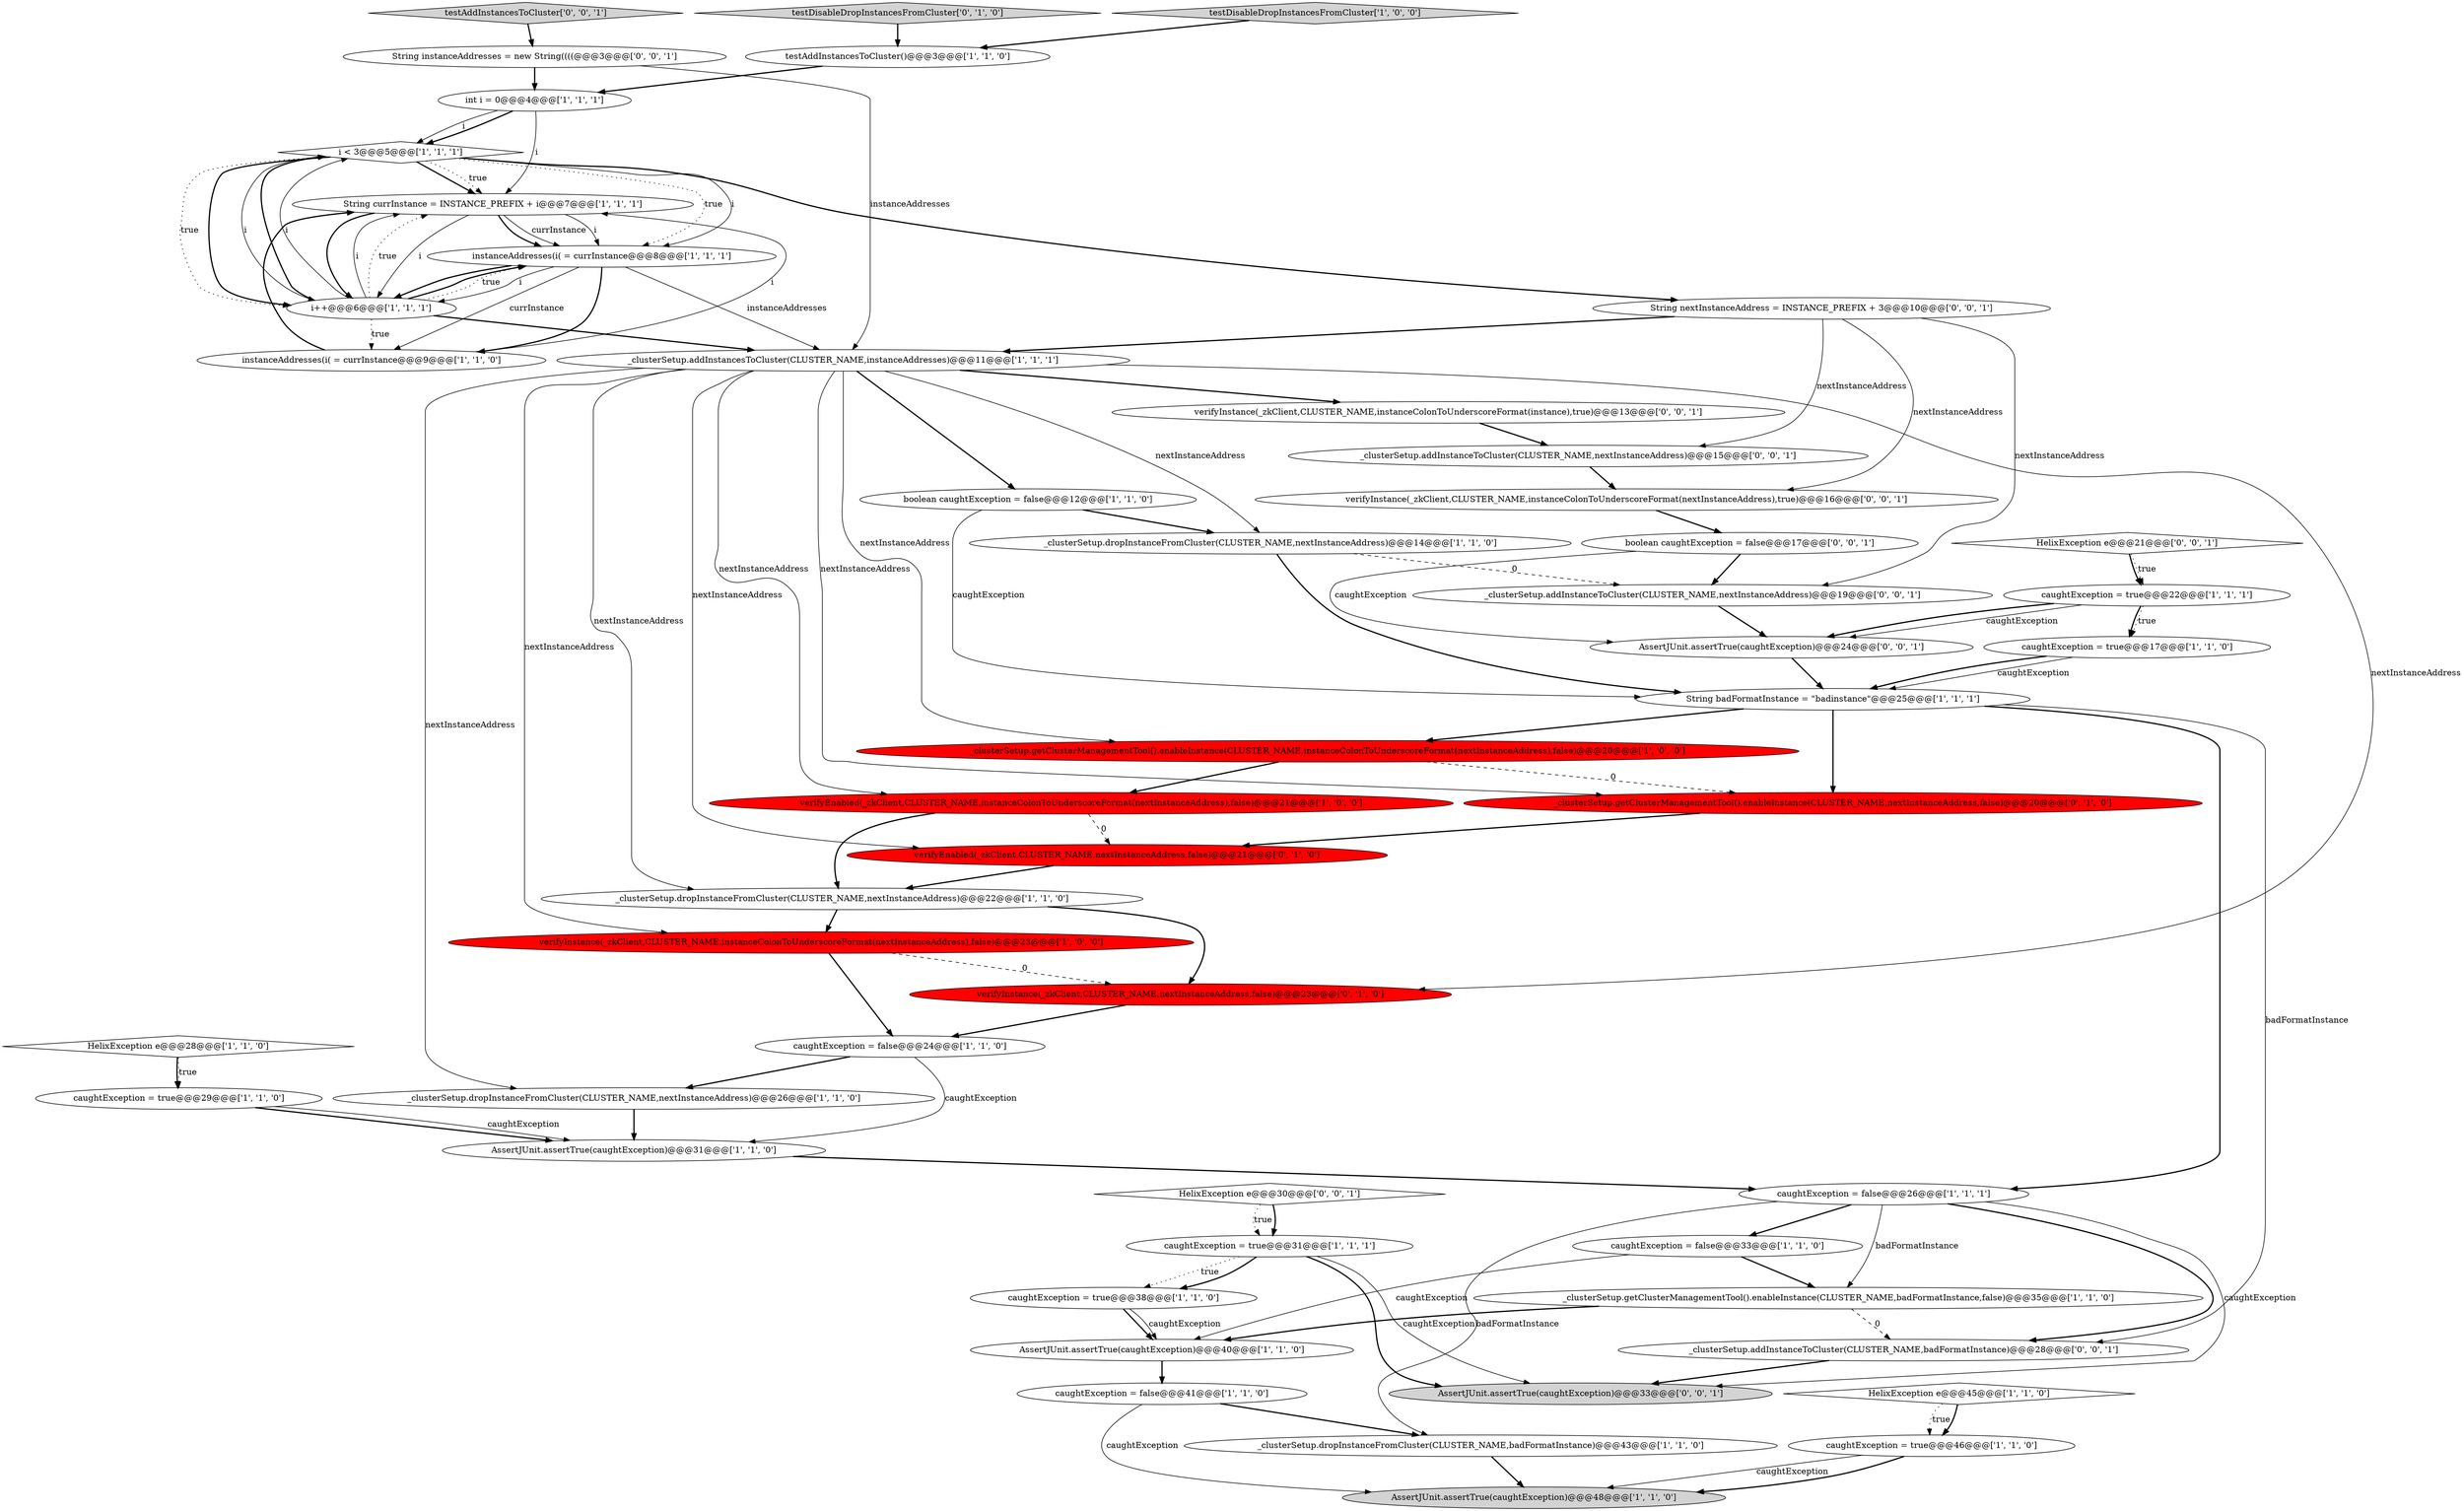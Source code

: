 digraph {
35 [style = filled, label = "_clusterSetup.getClusterManagementTool().enableInstance(CLUSTER_NAME,nextInstanceAddress,false)@@@20@@@['0', '1', '0']", fillcolor = red, shape = ellipse image = "AAA1AAABBB2BBB"];
36 [style = filled, label = "verifyEnabled(_zkClient,CLUSTER_NAME,nextInstanceAddress,false)@@@21@@@['0', '1', '0']", fillcolor = red, shape = ellipse image = "AAA1AAABBB2BBB"];
46 [style = filled, label = "AssertJUnit.assertTrue(caughtException)@@@33@@@['0', '0', '1']", fillcolor = lightgray, shape = ellipse image = "AAA0AAABBB3BBB"];
44 [style = filled, label = "String nextInstanceAddress = INSTANCE_PREFIX + 3@@@10@@@['0', '0', '1']", fillcolor = white, shape = ellipse image = "AAA0AAABBB3BBB"];
30 [style = filled, label = "String currInstance = INSTANCE_PREFIX + i@@@7@@@['1', '1', '1']", fillcolor = white, shape = ellipse image = "AAA0AAABBB1BBB"];
14 [style = filled, label = "HelixException e@@@45@@@['1', '1', '0']", fillcolor = white, shape = diamond image = "AAA0AAABBB1BBB"];
38 [style = filled, label = "_clusterSetup.addInstanceToCluster(CLUSTER_NAME,badFormatInstance)@@@28@@@['0', '0', '1']", fillcolor = white, shape = ellipse image = "AAA0AAABBB3BBB"];
7 [style = filled, label = "caughtException = true@@@29@@@['1', '1', '0']", fillcolor = white, shape = ellipse image = "AAA0AAABBB1BBB"];
33 [style = filled, label = "_clusterSetup.addInstancesToCluster(CLUSTER_NAME,instanceAddresses)@@@11@@@['1', '1', '1']", fillcolor = white, shape = ellipse image = "AAA0AAABBB1BBB"];
15 [style = filled, label = "instanceAddresses(i( = currInstance@@@8@@@['1', '1', '1']", fillcolor = white, shape = ellipse image = "AAA0AAABBB1BBB"];
26 [style = filled, label = "int i = 0@@@4@@@['1', '1', '1']", fillcolor = white, shape = ellipse image = "AAA0AAABBB1BBB"];
48 [style = filled, label = "HelixException e@@@21@@@['0', '0', '1']", fillcolor = white, shape = diamond image = "AAA0AAABBB3BBB"];
4 [style = filled, label = "_clusterSetup.dropInstanceFromCluster(CLUSTER_NAME,nextInstanceAddress)@@@14@@@['1', '1', '0']", fillcolor = white, shape = ellipse image = "AAA0AAABBB1BBB"];
25 [style = filled, label = "verifyInstance(_zkClient,CLUSTER_NAME,instanceColonToUnderscoreFormat(nextInstanceAddress),false)@@@23@@@['1', '0', '0']", fillcolor = red, shape = ellipse image = "AAA1AAABBB1BBB"];
10 [style = filled, label = "testAddInstancesToCluster()@@@3@@@['1', '1', '0']", fillcolor = white, shape = ellipse image = "AAA0AAABBB1BBB"];
8 [style = filled, label = "AssertJUnit.assertTrue(caughtException)@@@40@@@['1', '1', '0']", fillcolor = white, shape = ellipse image = "AAA0AAABBB1BBB"];
2 [style = filled, label = "boolean caughtException = false@@@12@@@['1', '1', '0']", fillcolor = white, shape = ellipse image = "AAA0AAABBB1BBB"];
1 [style = filled, label = "caughtException = false@@@26@@@['1', '1', '1']", fillcolor = white, shape = ellipse image = "AAA0AAABBB1BBB"];
40 [style = filled, label = "_clusterSetup.addInstanceToCluster(CLUSTER_NAME,nextInstanceAddress)@@@19@@@['0', '0', '1']", fillcolor = white, shape = ellipse image = "AAA0AAABBB3BBB"];
23 [style = filled, label = "caughtException = true@@@46@@@['1', '1', '0']", fillcolor = white, shape = ellipse image = "AAA0AAABBB1BBB"];
16 [style = filled, label = "caughtException = true@@@17@@@['1', '1', '0']", fillcolor = white, shape = ellipse image = "AAA0AAABBB1BBB"];
43 [style = filled, label = "verifyInstance(_zkClient,CLUSTER_NAME,instanceColonToUnderscoreFormat(nextInstanceAddress),true)@@@16@@@['0', '0', '1']", fillcolor = white, shape = ellipse image = "AAA0AAABBB3BBB"];
27 [style = filled, label = "caughtException = false@@@33@@@['1', '1', '0']", fillcolor = white, shape = ellipse image = "AAA0AAABBB1BBB"];
13 [style = filled, label = "_clusterSetup.getClusterManagementTool().enableInstance(CLUSTER_NAME,instanceColonToUnderscoreFormat(nextInstanceAddress),false)@@@20@@@['1', '0', '0']", fillcolor = red, shape = ellipse image = "AAA1AAABBB1BBB"];
45 [style = filled, label = "boolean caughtException = false@@@17@@@['0', '0', '1']", fillcolor = white, shape = ellipse image = "AAA0AAABBB3BBB"];
18 [style = filled, label = "AssertJUnit.assertTrue(caughtException)@@@48@@@['1', '1', '0']", fillcolor = lightgray, shape = ellipse image = "AAA0AAABBB1BBB"];
9 [style = filled, label = "caughtException = true@@@22@@@['1', '1', '1']", fillcolor = white, shape = ellipse image = "AAA0AAABBB1BBB"];
21 [style = filled, label = "_clusterSetup.dropInstanceFromCluster(CLUSTER_NAME,badFormatInstance)@@@43@@@['1', '1', '0']", fillcolor = white, shape = ellipse image = "AAA0AAABBB1BBB"];
12 [style = filled, label = "String badFormatInstance = \"badinstance\"@@@25@@@['1', '1', '1']", fillcolor = white, shape = ellipse image = "AAA0AAABBB1BBB"];
6 [style = filled, label = "instanceAddresses(i( = currInstance@@@9@@@['1', '1', '0']", fillcolor = white, shape = ellipse image = "AAA0AAABBB1BBB"];
34 [style = filled, label = "testDisableDropInstancesFromCluster['0', '1', '0']", fillcolor = lightgray, shape = diamond image = "AAA0AAABBB2BBB"];
42 [style = filled, label = "String instanceAddresses = new String((((@@@3@@@['0', '0', '1']", fillcolor = white, shape = ellipse image = "AAA0AAABBB3BBB"];
17 [style = filled, label = "_clusterSetup.dropInstanceFromCluster(CLUSTER_NAME,nextInstanceAddress)@@@26@@@['1', '1', '0']", fillcolor = white, shape = ellipse image = "AAA0AAABBB1BBB"];
0 [style = filled, label = "HelixException e@@@28@@@['1', '1', '0']", fillcolor = white, shape = diamond image = "AAA0AAABBB1BBB"];
20 [style = filled, label = "testDisableDropInstancesFromCluster['1', '0', '0']", fillcolor = lightgray, shape = diamond image = "AAA0AAABBB1BBB"];
32 [style = filled, label = "AssertJUnit.assertTrue(caughtException)@@@31@@@['1', '1', '0']", fillcolor = white, shape = ellipse image = "AAA0AAABBB1BBB"];
50 [style = filled, label = "testAddInstancesToCluster['0', '0', '1']", fillcolor = lightgray, shape = diamond image = "AAA0AAABBB3BBB"];
22 [style = filled, label = "caughtException = false@@@24@@@['1', '1', '0']", fillcolor = white, shape = ellipse image = "AAA0AAABBB1BBB"];
31 [style = filled, label = "caughtException = true@@@31@@@['1', '1', '1']", fillcolor = white, shape = ellipse image = "AAA0AAABBB1BBB"];
3 [style = filled, label = "caughtException = false@@@41@@@['1', '1', '0']", fillcolor = white, shape = ellipse image = "AAA0AAABBB1BBB"];
41 [style = filled, label = "HelixException e@@@30@@@['0', '0', '1']", fillcolor = white, shape = diamond image = "AAA0AAABBB3BBB"];
11 [style = filled, label = "verifyEnabled(_zkClient,CLUSTER_NAME,instanceColonToUnderscoreFormat(nextInstanceAddress),false)@@@21@@@['1', '0', '0']", fillcolor = red, shape = ellipse image = "AAA1AAABBB1BBB"];
24 [style = filled, label = "_clusterSetup.getClusterManagementTool().enableInstance(CLUSTER_NAME,badFormatInstance,false)@@@35@@@['1', '1', '0']", fillcolor = white, shape = ellipse image = "AAA0AAABBB1BBB"];
28 [style = filled, label = "caughtException = true@@@38@@@['1', '1', '0']", fillcolor = white, shape = ellipse image = "AAA0AAABBB1BBB"];
49 [style = filled, label = "AssertJUnit.assertTrue(caughtException)@@@24@@@['0', '0', '1']", fillcolor = white, shape = ellipse image = "AAA0AAABBB3BBB"];
39 [style = filled, label = "_clusterSetup.addInstanceToCluster(CLUSTER_NAME,nextInstanceAddress)@@@15@@@['0', '0', '1']", fillcolor = white, shape = ellipse image = "AAA0AAABBB3BBB"];
19 [style = filled, label = "_clusterSetup.dropInstanceFromCluster(CLUSTER_NAME,nextInstanceAddress)@@@22@@@['1', '1', '0']", fillcolor = white, shape = ellipse image = "AAA0AAABBB1BBB"];
37 [style = filled, label = "verifyInstance(_zkClient,CLUSTER_NAME,nextInstanceAddress,false)@@@23@@@['0', '1', '0']", fillcolor = red, shape = ellipse image = "AAA1AAABBB2BBB"];
47 [style = filled, label = "verifyInstance(_zkClient,CLUSTER_NAME,instanceColonToUnderscoreFormat(instance),true)@@@13@@@['0', '0', '1']", fillcolor = white, shape = ellipse image = "AAA0AAABBB3BBB"];
29 [style = filled, label = "i++@@@6@@@['1', '1', '1']", fillcolor = white, shape = ellipse image = "AAA0AAABBB1BBB"];
5 [style = filled, label = "i < 3@@@5@@@['1', '1', '1']", fillcolor = white, shape = diamond image = "AAA0AAABBB1BBB"];
29->15 [style = bold, label=""];
7->32 [style = bold, label=""];
40->49 [style = bold, label=""];
29->5 [style = bold, label=""];
25->22 [style = bold, label=""];
45->49 [style = solid, label="caughtException"];
42->33 [style = solid, label="instanceAddresses"];
1->27 [style = bold, label=""];
44->43 [style = solid, label="nextInstanceAddress"];
29->5 [style = solid, label="i"];
1->21 [style = solid, label="badFormatInstance"];
3->18 [style = solid, label="caughtException"];
33->37 [style = solid, label="nextInstanceAddress"];
30->29 [style = bold, label=""];
9->16 [style = bold, label=""];
21->18 [style = bold, label=""];
27->8 [style = solid, label="caughtException"];
31->28 [style = dotted, label="true"];
48->9 [style = dotted, label="true"];
33->13 [style = solid, label="nextInstanceAddress"];
22->32 [style = solid, label="caughtException"];
30->15 [style = solid, label="currInstance"];
25->37 [style = dashed, label="0"];
5->30 [style = bold, label=""];
31->46 [style = bold, label=""];
5->29 [style = dotted, label="true"];
1->38 [style = bold, label=""];
0->7 [style = dotted, label="true"];
5->29 [style = bold, label=""];
33->17 [style = solid, label="nextInstanceAddress"];
49->12 [style = bold, label=""];
33->35 [style = solid, label="nextInstanceAddress"];
23->18 [style = solid, label="caughtException"];
31->46 [style = solid, label="caughtException"];
33->4 [style = solid, label="nextInstanceAddress"];
10->26 [style = bold, label=""];
12->35 [style = bold, label=""];
47->39 [style = bold, label=""];
12->1 [style = bold, label=""];
2->4 [style = bold, label=""];
13->11 [style = bold, label=""];
15->29 [style = solid, label="i"];
11->36 [style = dashed, label="0"];
43->45 [style = bold, label=""];
19->25 [style = bold, label=""];
19->37 [style = bold, label=""];
0->7 [style = bold, label=""];
33->11 [style = solid, label="nextInstanceAddress"];
33->47 [style = bold, label=""];
30->15 [style = solid, label="i"];
22->17 [style = bold, label=""];
38->46 [style = bold, label=""];
5->29 [style = solid, label="i"];
5->30 [style = dotted, label="true"];
31->28 [style = bold, label=""];
24->8 [style = bold, label=""];
15->29 [style = bold, label=""];
30->15 [style = bold, label=""];
29->6 [style = dotted, label="true"];
33->36 [style = solid, label="nextInstanceAddress"];
9->49 [style = solid, label="caughtException"];
13->35 [style = dashed, label="0"];
2->12 [style = solid, label="caughtException"];
8->3 [style = bold, label=""];
15->33 [style = solid, label="instanceAddresses"];
44->33 [style = bold, label=""];
14->23 [style = dotted, label="true"];
44->39 [style = solid, label="nextInstanceAddress"];
5->15 [style = dotted, label="true"];
33->19 [style = solid, label="nextInstanceAddress"];
16->12 [style = solid, label="caughtException"];
12->13 [style = bold, label=""];
37->22 [style = bold, label=""];
14->23 [style = bold, label=""];
50->42 [style = bold, label=""];
5->44 [style = bold, label=""];
32->1 [style = bold, label=""];
28->8 [style = bold, label=""];
4->12 [style = bold, label=""];
3->21 [style = bold, label=""];
27->24 [style = bold, label=""];
41->31 [style = bold, label=""];
12->38 [style = solid, label="badFormatInstance"];
33->25 [style = solid, label="nextInstanceAddress"];
9->16 [style = dotted, label="true"];
9->49 [style = bold, label=""];
23->18 [style = bold, label=""];
33->2 [style = bold, label=""];
45->40 [style = bold, label=""];
36->19 [style = bold, label=""];
30->29 [style = solid, label="i"];
42->26 [style = bold, label=""];
41->31 [style = dotted, label="true"];
1->46 [style = solid, label="caughtException"];
1->24 [style = solid, label="badFormatInstance"];
44->40 [style = solid, label="nextInstanceAddress"];
29->30 [style = solid, label="i"];
26->5 [style = bold, label=""];
39->43 [style = bold, label=""];
28->8 [style = solid, label="caughtException"];
48->9 [style = bold, label=""];
15->6 [style = bold, label=""];
17->32 [style = bold, label=""];
11->19 [style = bold, label=""];
29->15 [style = dotted, label="true"];
34->10 [style = bold, label=""];
20->10 [style = bold, label=""];
29->33 [style = bold, label=""];
7->32 [style = solid, label="caughtException"];
26->5 [style = solid, label="i"];
6->30 [style = solid, label="i"];
5->15 [style = solid, label="i"];
29->30 [style = dotted, label="true"];
26->30 [style = solid, label="i"];
35->36 [style = bold, label=""];
15->6 [style = solid, label="currInstance"];
4->40 [style = dashed, label="0"];
16->12 [style = bold, label=""];
24->38 [style = dashed, label="0"];
6->30 [style = bold, label=""];
}
